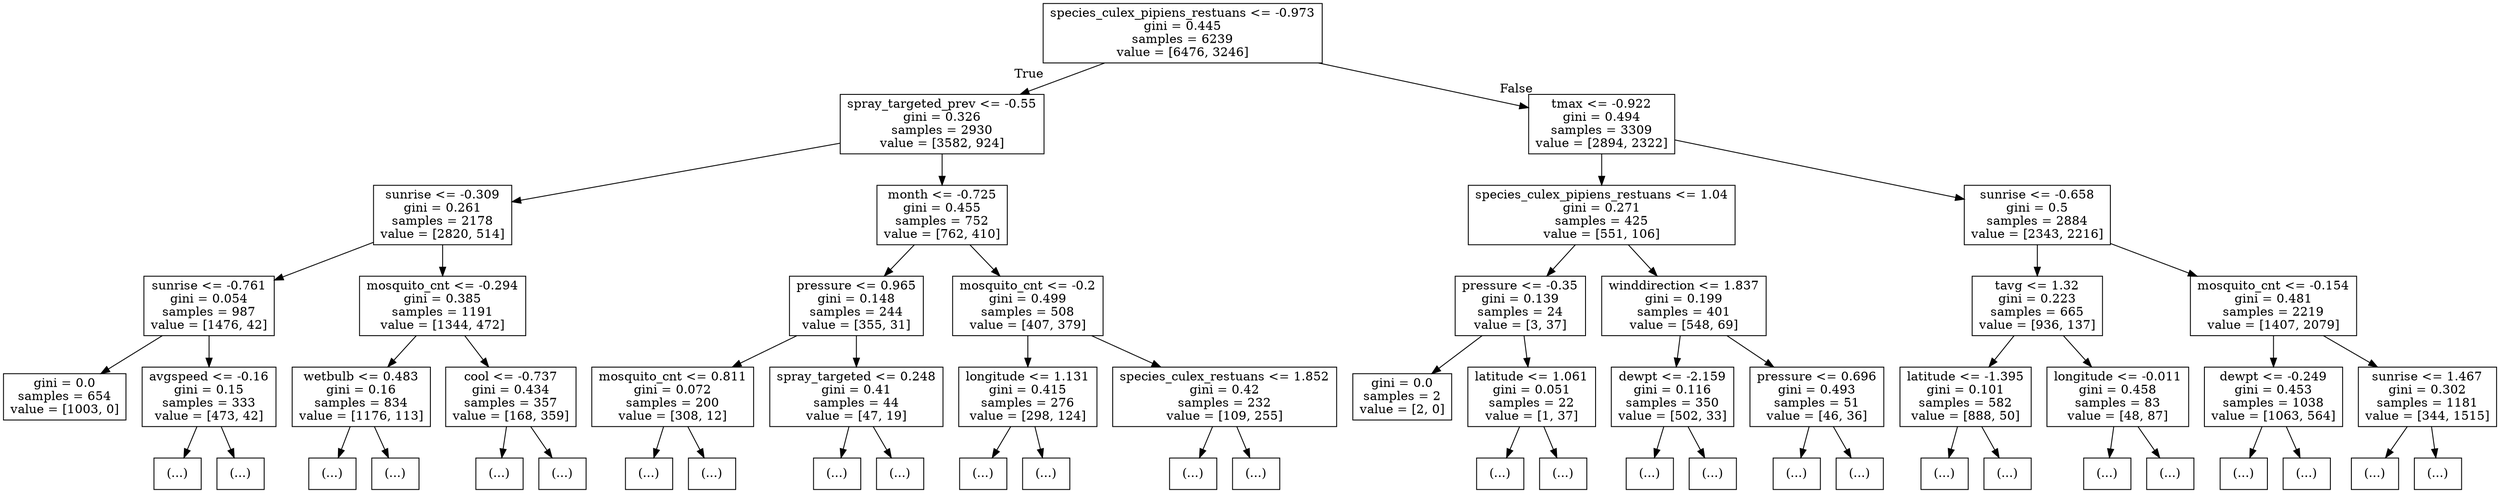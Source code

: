 digraph Tree {
node [shape=box] ;
0 [label="species_culex_pipiens_restuans <= -0.973\ngini = 0.445\nsamples = 6239\nvalue = [6476, 3246]"] ;
1 [label="spray_targeted_prev <= -0.55\ngini = 0.326\nsamples = 2930\nvalue = [3582, 924]"] ;
0 -> 1 [labeldistance=2.5, labelangle=45, headlabel="True"] ;
2 [label="sunrise <= -0.309\ngini = 0.261\nsamples = 2178\nvalue = [2820, 514]"] ;
1 -> 2 ;
3 [label="sunrise <= -0.761\ngini = 0.054\nsamples = 987\nvalue = [1476, 42]"] ;
2 -> 3 ;
4 [label="gini = 0.0\nsamples = 654\nvalue = [1003, 0]"] ;
3 -> 4 ;
5 [label="avgspeed <= -0.16\ngini = 0.15\nsamples = 333\nvalue = [473, 42]"] ;
3 -> 5 ;
6 [label="(...)"] ;
5 -> 6 ;
73 [label="(...)"] ;
5 -> 73 ;
84 [label="mosquito_cnt <= -0.294\ngini = 0.385\nsamples = 1191\nvalue = [1344, 472]"] ;
2 -> 84 ;
85 [label="wetbulb <= 0.483\ngini = 0.16\nsamples = 834\nvalue = [1176, 113]"] ;
84 -> 85 ;
86 [label="(...)"] ;
85 -> 86 ;
165 [label="(...)"] ;
85 -> 165 ;
290 [label="cool <= -0.737\ngini = 0.434\nsamples = 357\nvalue = [168, 359]"] ;
84 -> 290 ;
291 [label="(...)"] ;
290 -> 291 ;
304 [label="(...)"] ;
290 -> 304 ;
419 [label="month <= -0.725\ngini = 0.455\nsamples = 752\nvalue = [762, 410]"] ;
1 -> 419 ;
420 [label="pressure <= 0.965\ngini = 0.148\nsamples = 244\nvalue = [355, 31]"] ;
419 -> 420 ;
421 [label="mosquito_cnt <= 0.811\ngini = 0.072\nsamples = 200\nvalue = [308, 12]"] ;
420 -> 421 ;
422 [label="(...)"] ;
421 -> 422 ;
429 [label="(...)"] ;
421 -> 429 ;
440 [label="spray_targeted <= 0.248\ngini = 0.41\nsamples = 44\nvalue = [47, 19]"] ;
420 -> 440 ;
441 [label="(...)"] ;
440 -> 441 ;
460 [label="(...)"] ;
440 -> 460 ;
461 [label="mosquito_cnt <= -0.2\ngini = 0.499\nsamples = 508\nvalue = [407, 379]"] ;
419 -> 461 ;
462 [label="longitude <= 1.131\ngini = 0.415\nsamples = 276\nvalue = [298, 124]"] ;
461 -> 462 ;
463 [label="(...)"] ;
462 -> 463 ;
576 [label="(...)"] ;
462 -> 576 ;
595 [label="species_culex_restuans <= 1.852\ngini = 0.42\nsamples = 232\nvalue = [109, 255]"] ;
461 -> 595 ;
596 [label="(...)"] ;
595 -> 596 ;
725 [label="(...)"] ;
595 -> 725 ;
736 [label="tmax <= -0.922\ngini = 0.494\nsamples = 3309\nvalue = [2894, 2322]"] ;
0 -> 736 [labeldistance=2.5, labelangle=-45, headlabel="False"] ;
737 [label="species_culex_pipiens_restuans <= 1.04\ngini = 0.271\nsamples = 425\nvalue = [551, 106]"] ;
736 -> 737 ;
738 [label="pressure <= -0.35\ngini = 0.139\nsamples = 24\nvalue = [3, 37]"] ;
737 -> 738 ;
739 [label="gini = 0.0\nsamples = 2\nvalue = [2, 0]"] ;
738 -> 739 ;
740 [label="latitude <= 1.061\ngini = 0.051\nsamples = 22\nvalue = [1, 37]"] ;
738 -> 740 ;
741 [label="(...)"] ;
740 -> 741 ;
742 [label="(...)"] ;
740 -> 742 ;
743 [label="winddirection <= 1.837\ngini = 0.199\nsamples = 401\nvalue = [548, 69]"] ;
737 -> 743 ;
744 [label="dewpt <= -2.159\ngini = 0.116\nsamples = 350\nvalue = [502, 33]"] ;
743 -> 744 ;
745 [label="(...)"] ;
744 -> 745 ;
768 [label="(...)"] ;
744 -> 768 ;
769 [label="pressure <= 0.696\ngini = 0.493\nsamples = 51\nvalue = [46, 36]"] ;
743 -> 769 ;
770 [label="(...)"] ;
769 -> 770 ;
779 [label="(...)"] ;
769 -> 779 ;
780 [label="sunrise <= -0.658\ngini = 0.5\nsamples = 2884\nvalue = [2343, 2216]"] ;
736 -> 780 ;
781 [label="tavg <= 1.32\ngini = 0.223\nsamples = 665\nvalue = [936, 137]"] ;
780 -> 781 ;
782 [label="latitude <= -1.395\ngini = 0.101\nsamples = 582\nvalue = [888, 50]"] ;
781 -> 782 ;
783 [label="(...)"] ;
782 -> 783 ;
796 [label="(...)"] ;
782 -> 796 ;
835 [label="longitude <= -0.011\ngini = 0.458\nsamples = 83\nvalue = [48, 87]"] ;
781 -> 835 ;
836 [label="(...)"] ;
835 -> 836 ;
853 [label="(...)"] ;
835 -> 853 ;
860 [label="mosquito_cnt <= -0.154\ngini = 0.481\nsamples = 2219\nvalue = [1407, 2079]"] ;
780 -> 860 ;
861 [label="dewpt <= -0.249\ngini = 0.453\nsamples = 1038\nvalue = [1063, 564]"] ;
860 -> 861 ;
862 [label="(...)"] ;
861 -> 862 ;
893 [label="(...)"] ;
861 -> 893 ;
1106 [label="sunrise <= 1.467\ngini = 0.302\nsamples = 1181\nvalue = [344, 1515]"] ;
860 -> 1106 ;
1107 [label="(...)"] ;
1106 -> 1107 ;
1418 [label="(...)"] ;
1106 -> 1418 ;
}
